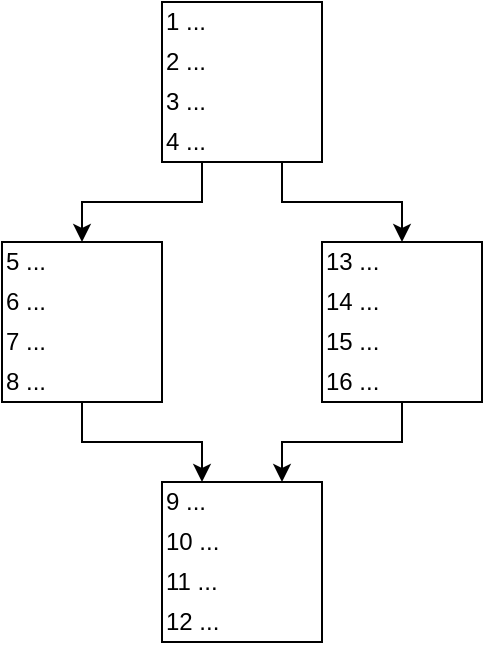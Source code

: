 <mxfile version="14.6.13" type="device"><diagram id="Wd7s_jpJ87wW0aaLxkeK" name="第 1 页"><mxGraphModel dx="593" dy="347" grid="1" gridSize="10" guides="1" tooltips="1" connect="1" arrows="1" fold="1" page="1" pageScale="1" pageWidth="827" pageHeight="1169" math="1" shadow="0"><root><mxCell id="0"/><mxCell id="1" parent="0"/><mxCell id="iFuEueVRnIi1IuRO2XJu-5" style="edgeStyle=orthogonalEdgeStyle;rounded=0;orthogonalLoop=1;jettySize=auto;html=1;exitX=0.25;exitY=1;exitDx=0;exitDy=0;entryX=0.5;entryY=0;entryDx=0;entryDy=0;" edge="1" parent="1" source="iFuEueVRnIi1IuRO2XJu-1" target="iFuEueVRnIi1IuRO2XJu-2"><mxGeometry relative="1" as="geometry"/></mxCell><mxCell id="iFuEueVRnIi1IuRO2XJu-6" style="edgeStyle=orthogonalEdgeStyle;rounded=0;orthogonalLoop=1;jettySize=auto;html=1;exitX=0.75;exitY=1;exitDx=0;exitDy=0;" edge="1" parent="1" source="iFuEueVRnIi1IuRO2XJu-1" target="iFuEueVRnIi1IuRO2XJu-3"><mxGeometry relative="1" as="geometry"/></mxCell><mxCell id="iFuEueVRnIi1IuRO2XJu-1" value="" style="rounded=0;whiteSpace=wrap;html=1;" vertex="1" parent="1"><mxGeometry x="200" y="160" width="80" height="80" as="geometry"/></mxCell><mxCell id="iFuEueVRnIi1IuRO2XJu-9" style="edgeStyle=orthogonalEdgeStyle;rounded=0;orthogonalLoop=1;jettySize=auto;html=1;entryX=0.25;entryY=0;entryDx=0;entryDy=0;" edge="1" parent="1" source="iFuEueVRnIi1IuRO2XJu-2" target="iFuEueVRnIi1IuRO2XJu-8"><mxGeometry relative="1" as="geometry"/></mxCell><mxCell id="iFuEueVRnIi1IuRO2XJu-2" value="" style="rounded=0;whiteSpace=wrap;html=1;" vertex="1" parent="1"><mxGeometry x="120" y="280" width="80" height="80" as="geometry"/></mxCell><mxCell id="iFuEueVRnIi1IuRO2XJu-10" style="edgeStyle=orthogonalEdgeStyle;rounded=0;orthogonalLoop=1;jettySize=auto;html=1;entryX=0.75;entryY=0;entryDx=0;entryDy=0;" edge="1" parent="1" source="iFuEueVRnIi1IuRO2XJu-3" target="iFuEueVRnIi1IuRO2XJu-8"><mxGeometry relative="1" as="geometry"/></mxCell><mxCell id="iFuEueVRnIi1IuRO2XJu-3" value="" style="rounded=0;whiteSpace=wrap;html=1;" vertex="1" parent="1"><mxGeometry x="280" y="280" width="80" height="80" as="geometry"/></mxCell><mxCell id="iFuEueVRnIi1IuRO2XJu-8" value="" style="rounded=0;whiteSpace=wrap;html=1;" vertex="1" parent="1"><mxGeometry x="200" y="400" width="80" height="80" as="geometry"/></mxCell><mxCell id="iFuEueVRnIi1IuRO2XJu-11" value="1 ..." style="text;html=1;strokeColor=none;fillColor=none;align=left;verticalAlign=middle;whiteSpace=wrap;rounded=0;" vertex="1" parent="1"><mxGeometry x="200" y="160" width="80" height="20" as="geometry"/></mxCell><mxCell id="iFuEueVRnIi1IuRO2XJu-12" value="2 ..." style="text;html=1;strokeColor=none;fillColor=none;align=left;verticalAlign=middle;whiteSpace=wrap;rounded=0;" vertex="1" parent="1"><mxGeometry x="200" y="180" width="80" height="20" as="geometry"/></mxCell><mxCell id="iFuEueVRnIi1IuRO2XJu-13" value="3 ..." style="text;html=1;strokeColor=none;fillColor=none;align=left;verticalAlign=middle;whiteSpace=wrap;rounded=0;" vertex="1" parent="1"><mxGeometry x="200" y="200" width="80" height="20" as="geometry"/></mxCell><mxCell id="iFuEueVRnIi1IuRO2XJu-14" value="4 ..." style="text;html=1;strokeColor=none;fillColor=none;align=left;verticalAlign=middle;whiteSpace=wrap;rounded=0;" vertex="1" parent="1"><mxGeometry x="200" y="220" width="80" height="20" as="geometry"/></mxCell><mxCell id="iFuEueVRnIi1IuRO2XJu-15" value="5 ..." style="text;html=1;strokeColor=none;fillColor=none;align=left;verticalAlign=middle;whiteSpace=wrap;rounded=0;" vertex="1" parent="1"><mxGeometry x="120" y="280" width="80" height="20" as="geometry"/></mxCell><mxCell id="iFuEueVRnIi1IuRO2XJu-16" value="6 ..." style="text;html=1;strokeColor=none;fillColor=none;align=left;verticalAlign=middle;whiteSpace=wrap;rounded=0;" vertex="1" parent="1"><mxGeometry x="120" y="300" width="80" height="20" as="geometry"/></mxCell><mxCell id="iFuEueVRnIi1IuRO2XJu-17" value="7 ..." style="text;html=1;strokeColor=none;fillColor=none;align=left;verticalAlign=middle;whiteSpace=wrap;rounded=0;" vertex="1" parent="1"><mxGeometry x="120" y="320" width="80" height="20" as="geometry"/></mxCell><mxCell id="iFuEueVRnIi1IuRO2XJu-18" value="8 ..." style="text;html=1;strokeColor=none;fillColor=none;align=left;verticalAlign=middle;whiteSpace=wrap;rounded=0;" vertex="1" parent="1"><mxGeometry x="120" y="340" width="80" height="20" as="geometry"/></mxCell><mxCell id="iFuEueVRnIi1IuRO2XJu-19" value="13 ..." style="text;html=1;strokeColor=none;fillColor=none;align=left;verticalAlign=middle;whiteSpace=wrap;rounded=0;" vertex="1" parent="1"><mxGeometry x="280" y="280" width="80" height="20" as="geometry"/></mxCell><mxCell id="iFuEueVRnIi1IuRO2XJu-20" value="14 ..." style="text;html=1;strokeColor=none;fillColor=none;align=left;verticalAlign=middle;whiteSpace=wrap;rounded=0;" vertex="1" parent="1"><mxGeometry x="280" y="300" width="80" height="20" as="geometry"/></mxCell><mxCell id="iFuEueVRnIi1IuRO2XJu-21" value="15 ..." style="text;html=1;strokeColor=none;fillColor=none;align=left;verticalAlign=middle;whiteSpace=wrap;rounded=0;" vertex="1" parent="1"><mxGeometry x="280" y="320" width="80" height="20" as="geometry"/></mxCell><mxCell id="iFuEueVRnIi1IuRO2XJu-22" value="16 ..." style="text;html=1;strokeColor=none;fillColor=none;align=left;verticalAlign=middle;whiteSpace=wrap;rounded=0;" vertex="1" parent="1"><mxGeometry x="280" y="340" width="80" height="20" as="geometry"/></mxCell><mxCell id="iFuEueVRnIi1IuRO2XJu-23" value="9 ..." style="text;html=1;strokeColor=none;fillColor=none;align=left;verticalAlign=middle;whiteSpace=wrap;rounded=0;" vertex="1" parent="1"><mxGeometry x="200" y="400" width="80" height="20" as="geometry"/></mxCell><mxCell id="iFuEueVRnIi1IuRO2XJu-24" value="10 ..." style="text;html=1;strokeColor=none;fillColor=none;align=left;verticalAlign=middle;whiteSpace=wrap;rounded=0;" vertex="1" parent="1"><mxGeometry x="200" y="420" width="80" height="20" as="geometry"/></mxCell><mxCell id="iFuEueVRnIi1IuRO2XJu-25" value="11 ..." style="text;html=1;strokeColor=none;fillColor=none;align=left;verticalAlign=middle;whiteSpace=wrap;rounded=0;" vertex="1" parent="1"><mxGeometry x="200" y="440" width="80" height="20" as="geometry"/></mxCell><mxCell id="iFuEueVRnIi1IuRO2XJu-26" value="12 ..." style="text;html=1;strokeColor=none;fillColor=none;align=left;verticalAlign=middle;whiteSpace=wrap;rounded=0;" vertex="1" parent="1"><mxGeometry x="200" y="460" width="80" height="20" as="geometry"/></mxCell></root></mxGraphModel></diagram></mxfile>